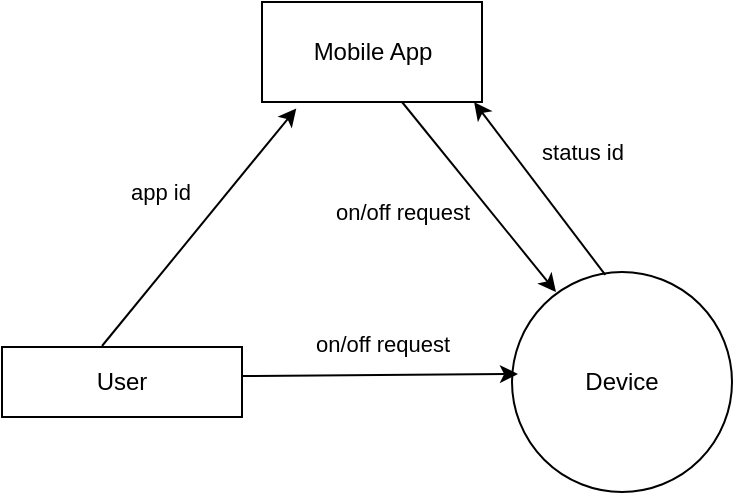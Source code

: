 <mxfile version="10.6.3" type="device"><diagram id="n_Le2doATkSdzkMWcrL_" name="Page-1"><mxGraphModel dx="1010" dy="582" grid="1" gridSize="10" guides="1" tooltips="1" connect="1" arrows="1" fold="1" page="1" pageScale="1" pageWidth="850" pageHeight="1100" math="0" shadow="0"><root><mxCell id="0"/><mxCell id="1" parent="0"/><mxCell id="Pe4gFH1dVJFhgDT0AJPl-1" value="Device" style="ellipse;whiteSpace=wrap;html=1;aspect=fixed;" parent="1" vertex="1"><mxGeometry x="385" y="220" width="110" height="110" as="geometry"/></mxCell><mxCell id="Pe4gFH1dVJFhgDT0AJPl-2" value="User" style="rounded=0;whiteSpace=wrap;html=1;" parent="1" vertex="1"><mxGeometry x="130" y="257.5" width="120" height="35" as="geometry"/></mxCell><mxCell id="Pe4gFH1dVJFhgDT0AJPl-4" value="on/off request" style="endArrow=classic;html=1;entryX=0.023;entryY=0.408;entryDx=0;entryDy=0;entryPerimeter=0;exitX=1;exitY=0.25;exitDx=0;exitDy=0;" parent="1" edge="1"><mxGeometry x="0.016" y="15" width="50" height="50" relative="1" as="geometry"><mxPoint x="250" y="272" as="sourcePoint"/><mxPoint x="388" y="271" as="targetPoint"/><mxPoint as="offset"/></mxGeometry></mxCell><mxCell id="Pe4gFH1dVJFhgDT0AJPl-6" value="Mobile App" style="html=1;" parent="1" vertex="1"><mxGeometry x="260" y="85" width="110" height="50" as="geometry"/></mxCell><mxCell id="Pe4gFH1dVJFhgDT0AJPl-7" value="app id" style="endArrow=classic;html=1;entryX=0.156;entryY=1.064;entryDx=0;entryDy=0;entryPerimeter=0;" parent="1" target="Pe4gFH1dVJFhgDT0AJPl-6" edge="1"><mxGeometry x="0.024" y="25" width="50" height="50" relative="1" as="geometry"><mxPoint x="180" y="257" as="sourcePoint"/><mxPoint x="220" y="200" as="targetPoint"/><mxPoint x="-1" as="offset"/></mxGeometry></mxCell><mxCell id="Pe4gFH1dVJFhgDT0AJPl-8" value="on/off request" style="endArrow=classic;html=1;" parent="1" source="Pe4gFH1dVJFhgDT0AJPl-6" edge="1"><mxGeometry x="-0.301" y="-35" width="50" height="50" relative="1" as="geometry"><mxPoint x="400" y="200" as="sourcePoint"/><mxPoint x="407" y="230" as="targetPoint"/><Array as="points"><mxPoint x="330" y="135"/></Array><mxPoint as="offset"/></mxGeometry></mxCell><mxCell id="Pe4gFH1dVJFhgDT0AJPl-12" value="status id" style="endArrow=classic;html=1;exitX=0.424;exitY=0.013;exitDx=0;exitDy=0;exitPerimeter=0;entryX=0.964;entryY=1;entryDx=0;entryDy=0;entryPerimeter=0;" parent="1" source="Pe4gFH1dVJFhgDT0AJPl-1" target="Pe4gFH1dVJFhgDT0AJPl-6" edge="1"><mxGeometry x="0.028" y="-28" width="50" height="50" relative="1" as="geometry"><mxPoint x="440" y="230" as="sourcePoint"/><mxPoint x="490" y="180" as="targetPoint"/><mxPoint as="offset"/></mxGeometry></mxCell></root></mxGraphModel></diagram></mxfile>